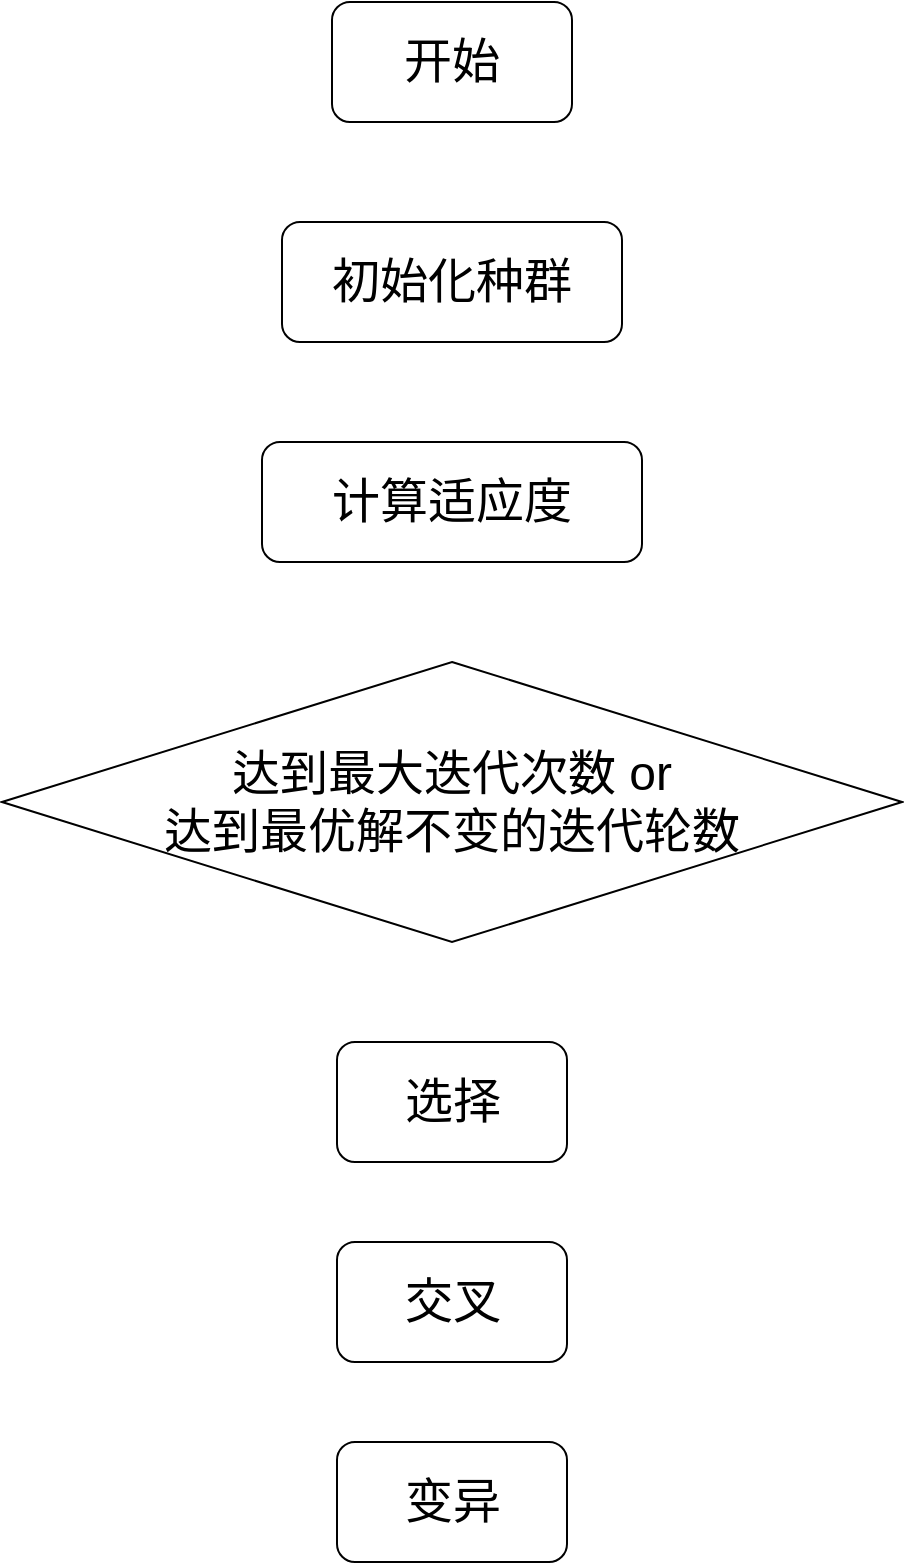 <mxfile version="15.8.6" type="github">
  <diagram id="njND2kGzZErt5PBhhXXA" name="Page-1">
    <mxGraphModel dx="1038" dy="547" grid="1" gridSize="10" guides="1" tooltips="1" connect="1" arrows="1" fold="1" page="1" pageScale="1" pageWidth="827" pageHeight="1169" math="0" shadow="0">
      <root>
        <mxCell id="0" />
        <mxCell id="1" parent="0" />
        <mxCell id="dyvDGlt5trLfqe9o5V8G-1" value="&lt;font style=&quot;font-size: 24px&quot;&gt;开始&lt;/font&gt;" style="rounded=1;whiteSpace=wrap;html=1;" vertex="1" parent="1">
          <mxGeometry x="310" y="180" width="120" height="60" as="geometry" />
        </mxCell>
        <mxCell id="dyvDGlt5trLfqe9o5V8G-2" value="初始化种群" style="rounded=1;whiteSpace=wrap;html=1;fontSize=24;" vertex="1" parent="1">
          <mxGeometry x="285" y="290" width="170" height="60" as="geometry" />
        </mxCell>
        <mxCell id="dyvDGlt5trLfqe9o5V8G-3" value="计算适应度" style="rounded=1;whiteSpace=wrap;html=1;fontSize=24;" vertex="1" parent="1">
          <mxGeometry x="275" y="400" width="190" height="60" as="geometry" />
        </mxCell>
        <mxCell id="dyvDGlt5trLfqe9o5V8G-4" value="交叉" style="rounded=1;whiteSpace=wrap;html=1;fontSize=24;" vertex="1" parent="1">
          <mxGeometry x="312.5" y="800" width="115" height="60" as="geometry" />
        </mxCell>
        <mxCell id="dyvDGlt5trLfqe9o5V8G-5" value="达到最大迭代次数 or &lt;br&gt;达到最优解不变的迭代轮数" style="rhombus;whiteSpace=wrap;html=1;fontSize=24;" vertex="1" parent="1">
          <mxGeometry x="145" y="510" width="450" height="140" as="geometry" />
        </mxCell>
        <mxCell id="dyvDGlt5trLfqe9o5V8G-6" value="选择" style="rounded=1;whiteSpace=wrap;html=1;fontSize=24;" vertex="1" parent="1">
          <mxGeometry x="312.5" y="700" width="115" height="60" as="geometry" />
        </mxCell>
        <mxCell id="dyvDGlt5trLfqe9o5V8G-7" value="变异" style="rounded=1;whiteSpace=wrap;html=1;fontSize=24;" vertex="1" parent="1">
          <mxGeometry x="312.5" y="900" width="115" height="60" as="geometry" />
        </mxCell>
      </root>
    </mxGraphModel>
  </diagram>
</mxfile>

